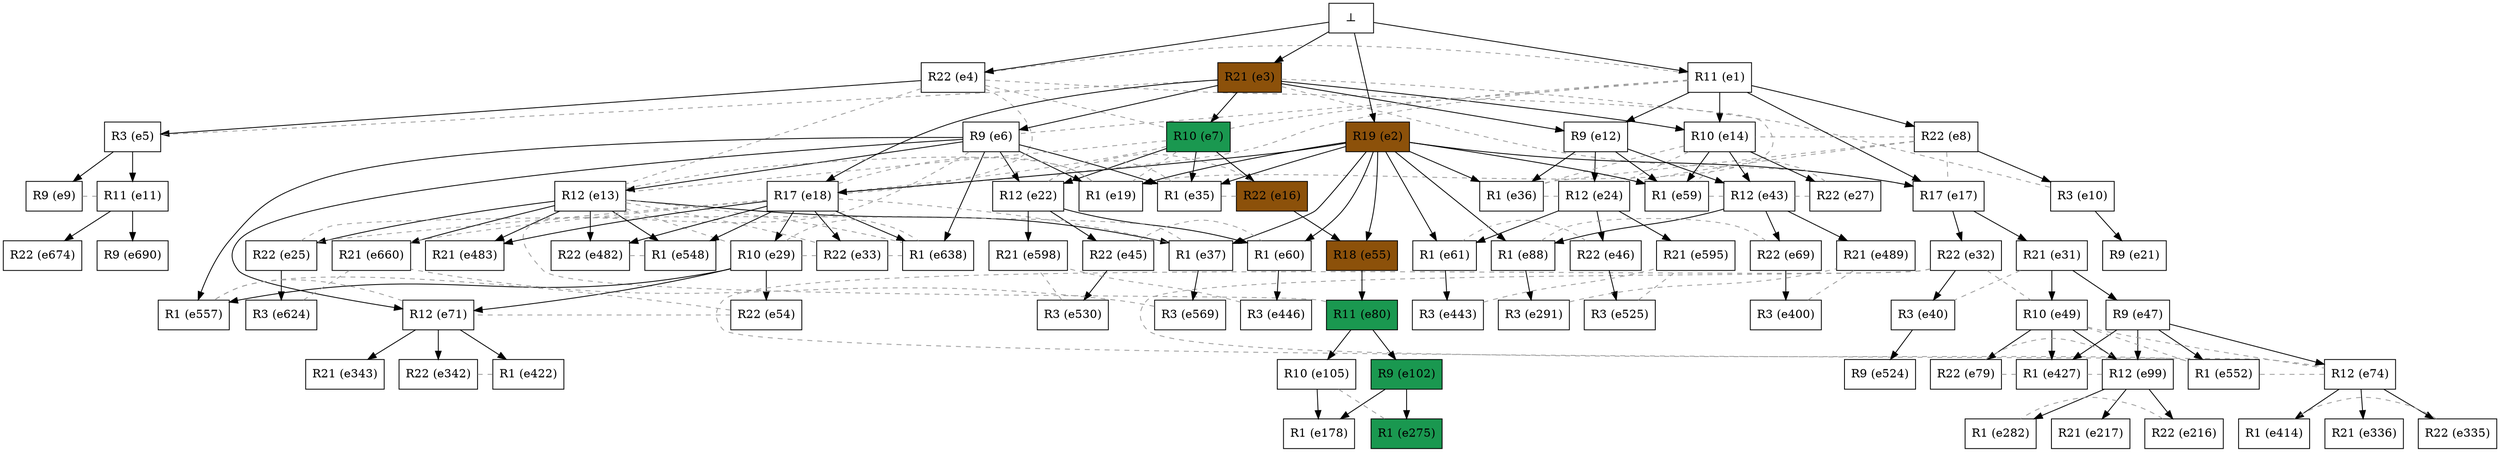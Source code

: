 digraph test {
  e4 -> e5;
  e3 -> e6;
  e3 -> e7;
  e1 -> e8;
  e5 -> e9;
  e8 -> e10;
  e5 -> e11;
  e1 -> e12;
  e3 -> e12;
  e6 -> e13;
  e1 -> e14;
  e3 -> e14;
  e7 -> e16;
  e1 -> e17;
  e2 -> e17;
  e2 -> e18;
  e3 -> e18;
  e2 -> e19;
  e6 -> e19;
  e10 -> e21;
  e6 -> e22;
  e7 -> e22;
  e12 -> e24;
  e13 -> e25;
  e14 -> e27;
  e18 -> e29;
  e17 -> e31;
  e17 -> e32;
  e18 -> e33;
  e2 -> e35;
  e6 -> e35;
  e7 -> e35;
  e2 -> e36;
  e12 -> e36;
  e2 -> e37;
  e13 -> e37;
  e32 -> e40;
  e12 -> e43;
  e14 -> e43;
  e22 -> e45;
  e24 -> e46;
  e31 -> e47;
  e31 -> e49;
  e29 -> e54;
  e2 -> e55;
  e16 -> e55;
  e2 -> e59;
  e12 -> e59;
  e14 -> e59;
  e2 -> e60;
  e22 -> e60;
  e2 -> e61;
  e24 -> e61;
  e43 -> e69;
  e6 -> e71;
  e29 -> e71;
  e47 -> e74;
  e49 -> e79;
  e55 -> e80;
  e2 -> e88;
  e43 -> e88;
  e47 -> e99;
  e49 -> e99;
  e80 -> e102;
  e80 -> e105;
  e102 -> e178;
  e105 -> e178;
  e99 -> e216;
  e99 -> e217;
  e102 -> e275;
  e99 -> e282;
  e88 -> e291;
  e74 -> e335;
  e74 -> e336;
  e71 -> e342;
  e71 -> e343;
  e69 -> e400;
  e74 -> e414;
  e71 -> e422;
  e47 -> e427;
  e49 -> e427;
  e61 -> e443;
  e60 -> e446;
  e13 -> e482;
  e18 -> e482;
  e13 -> e483;
  e18 -> e483;
  e43 -> e489;
  e40 -> e524;
  e46 -> e525;
  e45 -> e530;
  e13 -> e548;
  e18 -> e548;
  e47 -> e552;
  e6 -> e557;
  e29 -> e557;
  e37 -> e569;
  e24 -> e595;
  e22 -> e598;
  e25 -> e624;
  e6 -> e638;
  e18 -> e638;
  e13 -> e660;
  e11 -> e674;
  e11 -> e690;
  e0 -> e1;
  e0 -> e2;
  e0 -> e3;
  e0 -> e4;

//conflicts
  e1 -> e4 [arrowhead=none color=gray60 style=dashed constraint=false];
  e1 -> e6 [arrowhead=none color=gray60 style=dashed constraint=false];
  e1 -> e7 [arrowhead=none color=gray60 style=dashed constraint=false];
  e1 -> e18 [arrowhead=none color=gray60 style=dashed constraint=false];
  e3 -> e5 [arrowhead=none color=gray60 style=dashed constraint=false];
  e3 -> e10 [arrowhead=none color=gray60 style=dashed constraint=false];
  e3 -> e17 [arrowhead=none color=gray60 style=dashed constraint=false];
  e4 -> e7 [arrowhead=none color=gray60 style=dashed constraint=false];
  e4 -> e13 [arrowhead=none color=gray60 style=dashed constraint=false];
  e4 -> e18 [arrowhead=none color=gray60 style=dashed constraint=false];
  e4 -> e19 [arrowhead=none color=gray60 style=dashed constraint=false];
  e6 -> e80 [arrowhead=none color=gray60 style=dashed constraint=false];
  e7 -> e13 [arrowhead=none color=gray60 style=dashed constraint=false];
  e7 -> e18 [arrowhead=none color=gray60 style=dashed constraint=false];
  e7 -> e19 [arrowhead=none color=gray60 style=dashed constraint=false];
  e8 -> e14 [arrowhead=none color=gray60 style=dashed constraint=false];
  e8 -> e17 [arrowhead=none color=gray60 style=dashed constraint=false];
  e8 -> e24 [arrowhead=none color=gray60 style=dashed constraint=false];
  e8 -> e36 [arrowhead=none color=gray60 style=dashed constraint=false];
  e9 -> e11 [arrowhead=none color=gray60 style=dashed constraint=false];
  e13 -> e19 [arrowhead=none color=gray60 style=dashed constraint=false];
  e13 -> e29 [arrowhead=none color=gray60 style=dashed constraint=false];
  e13 -> e33 [arrowhead=none color=gray60 style=dashed constraint=false];
  e13 -> e638 [arrowhead=none color=gray60 style=dashed constraint=false];
  e14 -> e24 [arrowhead=none color=gray60 style=dashed constraint=false];
  e14 -> e36 [arrowhead=none color=gray60 style=dashed constraint=false];
  e16 -> e22 [arrowhead=none color=gray60 style=dashed constraint=false];
  e16 -> e35 [arrowhead=none color=gray60 style=dashed constraint=false];
  e18 -> e19 [arrowhead=none color=gray60 style=dashed constraint=false];
  e18 -> e25 [arrowhead=none color=gray60 style=dashed constraint=false];
  e18 -> e37 [arrowhead=none color=gray60 style=dashed constraint=false];
  e18 -> e660 [arrowhead=none color=gray60 style=dashed constraint=false];
  e22 -> e35 [arrowhead=none color=gray60 style=dashed constraint=false];
  e24 -> e36 [arrowhead=none color=gray60 style=dashed constraint=false];
  e25 -> e37 [arrowhead=none color=gray60 style=dashed constraint=false];
  e27 -> e43 [arrowhead=none color=gray60 style=dashed constraint=false];
  e27 -> e59 [arrowhead=none color=gray60 style=dashed constraint=false];
  e29 -> e33 [arrowhead=none color=gray60 style=dashed constraint=false];
  e29 -> e638 [arrowhead=none color=gray60 style=dashed constraint=false];
  e31 -> e40 [arrowhead=none color=gray60 style=dashed constraint=false];
  e32 -> e49 [arrowhead=none color=gray60 style=dashed constraint=false];
  e32 -> e74 [arrowhead=none color=gray60 style=dashed constraint=false];
  e32 -> e552 [arrowhead=none color=gray60 style=dashed constraint=false];
  e33 -> e638 [arrowhead=none color=gray60 style=dashed constraint=false];
  e43 -> e59 [arrowhead=none color=gray60 style=dashed constraint=false];
  e45 -> e60 [arrowhead=none color=gray60 style=dashed constraint=false];
  e46 -> e61 [arrowhead=none color=gray60 style=dashed constraint=false];
  e49 -> e74 [arrowhead=none color=gray60 style=dashed constraint=false];
  e49 -> e552 [arrowhead=none color=gray60 style=dashed constraint=false];
  e54 -> e71 [arrowhead=none color=gray60 style=dashed constraint=false];
  e54 -> e557 [arrowhead=none color=gray60 style=dashed constraint=false];
  e69 -> e88 [arrowhead=none color=gray60 style=dashed constraint=false];
  e71 -> e557 [arrowhead=none color=gray60 style=dashed constraint=false];
  e74 -> e552 [arrowhead=none color=gray60 style=dashed constraint=false];
  e79 -> e99 [arrowhead=none color=gray60 style=dashed constraint=false];
  e79 -> e427 [arrowhead=none color=gray60 style=dashed constraint=false];
  e99 -> e427 [arrowhead=none color=gray60 style=dashed constraint=false];
  e105 -> e275 [arrowhead=none color=gray60 style=dashed constraint=false];
  e216 -> e282 [arrowhead=none color=gray60 style=dashed constraint=false];
  e291 -> e489 [arrowhead=none color=gray60 style=dashed constraint=false];
  e335 -> e414 [arrowhead=none color=gray60 style=dashed constraint=false];
  e342 -> e422 [arrowhead=none color=gray60 style=dashed constraint=false];
  e400 -> e489 [arrowhead=none color=gray60 style=dashed constraint=false];
  e443 -> e595 [arrowhead=none color=gray60 style=dashed constraint=false];
  e446 -> e598 [arrowhead=none color=gray60 style=dashed constraint=false];
  e482 -> e548 [arrowhead=none color=gray60 style=dashed constraint=false];
  e525 -> e595 [arrowhead=none color=gray60 style=dashed constraint=false];
  e530 -> e598 [arrowhead=none color=gray60 style=dashed constraint=false];
  e569 -> e660 [arrowhead=none color=gray60 style=dashed constraint=false];
  e624 -> e660 [arrowhead=none color=gray60 style=dashed constraint=false];

  e1 [color="black" fillcolor="white:white" label="R11 (e1)" shape=box style=filled];
  e2 [color="black" fillcolor="#8c510a:#8c510a" label="R19 (e2)" shape=box style=filled];
  e3 [color="black" fillcolor="#8c510a:#8c510a" label="R21 (e3)" shape=box style=filled];
  e4 [color="black" fillcolor="white:white" label="R22 (e4)" shape=box style=filled];
  e5 [color="black" fillcolor="white:white" label="R3 (e5)" shape=box style=filled];
  e6 [color="black" fillcolor="white:white" label="R9 (e6)" shape=box style=filled];
  e7 [color="black" fillcolor="#1a9850:#1a9850" label="R10 (e7)" shape=box style=filled];
  e8 [color="black" fillcolor="white:white" label="R22 (e8)" shape=box style=filled];
  e9 [color="black" fillcolor="white:white" label="R9 (e9)" shape=box style=filled];
  e10 [color="black" fillcolor="white:white" label="R3 (e10)" shape=box style=filled];
  e11 [color="black" fillcolor="white:white" label="R11 (e11)" shape=box style=filled];
  e12 [color="black" fillcolor="white:white" label="R9 (e12)" shape=box style=filled];
  e13 [color="black" fillcolor="white:white" label="R12 (e13)" shape=box style=filled];
  e14 [color="black" fillcolor="white:white" label="R10 (e14)" shape=box style=filled];
  e16 [color="black" fillcolor="#8c510a:#8c510a" label="R22 (e16)" shape=box style=filled];
  e17 [color="black" fillcolor="white:white" label="R17 (e17)" shape=box style=filled];
  e18 [color="black" fillcolor="white:white" label="R17 (e18)" shape=box style=filled];
  e19 [color="black" fillcolor="white:white" label="R1 (e19)" shape=box style=filled];
  e21 [color="black" fillcolor="white:white" label="R9 (e21)" shape=box style=filled];
  e22 [color="black" fillcolor="white:white" label="R12 (e22)" shape=box style=filled];
  e24 [color="black" fillcolor="white:white" label="R12 (e24)" shape=box style=filled];
  e25 [color="black" fillcolor="white:white" label="R22 (e25)" shape=box style=filled];
  e27 [color="black" fillcolor="white:white" label="R22 (e27)" shape=box style=filled];
  e29 [color="black" fillcolor="white:white" label="R10 (e29)" shape=box style=filled];
  e31 [color="black" fillcolor="white:white" label="R21 (e31)" shape=box style=filled];
  e32 [color="black" fillcolor="white:white" label="R22 (e32)" shape=box style=filled];
  e33 [color="black" fillcolor="white:white" label="R22 (e33)" shape=box style=filled];
  e35 [color="black" fillcolor="white:white" label="R1 (e35)" shape=box style=filled];
  e36 [color="black" fillcolor="white:white" label="R1 (e36)" shape=box style=filled];
  e37 [color="black" fillcolor="white:white" label="R1 (e37)" shape=box style=filled];
  e40 [color="black" fillcolor="white:white" label="R3 (e40)" shape=box style=filled];
  e43 [color="black" fillcolor="white:white" label="R12 (e43)" shape=box style=filled];
  e45 [color="black" fillcolor="white:white" label="R22 (e45)" shape=box style=filled];
  e46 [color="black" fillcolor="white:white" label="R22 (e46)" shape=box style=filled];
  e47 [color="black" fillcolor="white:white" label="R9 (e47)" shape=box style=filled];
  e49 [color="black" fillcolor="white:white" label="R10 (e49)" shape=box style=filled];
  e54 [color="black" fillcolor="white:white" label="R22 (e54)" shape=box style=filled];
  e55 [color="black" fillcolor="#8c510a:#8c510a" label="R18 (e55)" shape=box style=filled];
  e59 [color="black" fillcolor="white:white" label="R1 (e59)" shape=box style=filled];
  e60 [color="black" fillcolor="white:white" label="R1 (e60)" shape=box style=filled];
  e61 [color="black" fillcolor="white:white" label="R1 (e61)" shape=box style=filled];
  e69 [color="black" fillcolor="white:white" label="R22 (e69)" shape=box style=filled];
  e71 [color="black" fillcolor="white:white" label="R12 (e71)" shape=box style=filled];
  e74 [color="black" fillcolor="white:white" label="R12 (e74)" shape=box style=filled];
  e79 [color="black" fillcolor="white:white" label="R22 (e79)" shape=box style=filled];
  e80 [color="black" fillcolor="#1a9850:#1a9850" label="R11 (e80)" shape=box style=filled];
  e88 [color="black" fillcolor="white:white" label="R1 (e88)" shape=box style=filled];
  e99 [color="black" fillcolor="white:white" label="R12 (e99)" shape=box style=filled];
  e102 [color="black" fillcolor="#1a9850:#1a9850" label="R9 (e102)" shape=box style=filled];
  e105 [color="black" fillcolor="white:white" label="R10 (e105)" shape=box style=filled];
  e178 [color="black" fillcolor="white:white" label="R1 (e178)" shape=box style=filled];
  e216 [color="black" fillcolor="white:white" label="R22 (e216)" shape=box style=filled];
  e217 [color="black" fillcolor="white:white" label="R21 (e217)" shape=box style=filled];
  e275 [color="black" fillcolor="#1a9850:#1a9850" label="R1 (e275)" shape=box style=filled];
  e282 [color="black" fillcolor="white:white" label="R1 (e282)" shape=box style=filled];
  e291 [color="black" fillcolor="white:white" label="R3 (e291)" shape=box style=filled];
  e335 [color="black" fillcolor="white:white" label="R22 (e335)" shape=box style=filled];
  e336 [color="black" fillcolor="white:white" label="R21 (e336)" shape=box style=filled];
  e342 [color="black" fillcolor="white:white" label="R22 (e342)" shape=box style=filled];
  e343 [color="black" fillcolor="white:white" label="R21 (e343)" shape=box style=filled];
  e400 [color="black" fillcolor="white:white" label="R3 (e400)" shape=box style=filled];
  e414 [color="black" fillcolor="white:white" label="R1 (e414)" shape=box style=filled];
  e422 [color="black" fillcolor="white:white" label="R1 (e422)" shape=box style=filled];
  e427 [color="black" fillcolor="white:white" label="R1 (e427)" shape=box style=filled];
  e443 [color="black" fillcolor="white:white" label="R3 (e443)" shape=box style=filled];
  e446 [color="black" fillcolor="white:white" label="R3 (e446)" shape=box style=filled];
  e482 [color="black" fillcolor="white:white" label="R22 (e482)" shape=box style=filled];
  e483 [color="black" fillcolor="white:white" label="R21 (e483)" shape=box style=filled];
  e489 [color="black" fillcolor="white:white" label="R21 (e489)" shape=box style=filled];
  e524 [color="black" fillcolor="white:white" label="R9 (e524)" shape=box style=filled];
  e525 [color="black" fillcolor="white:white" label="R3 (e525)" shape=box style=filled];
  e530 [color="black" fillcolor="white:white" label="R3 (e530)" shape=box style=filled];
  e548 [color="black" fillcolor="white:white" label="R1 (e548)" shape=box style=filled];
  e552 [color="black" fillcolor="white:white" label="R1 (e552)" shape=box style=filled];
  e557 [color="black" fillcolor="white:white" label="R1 (e557)" shape=box style=filled];
  e569 [color="black" fillcolor="white:white" label="R3 (e569)" shape=box style=filled];
  e595 [color="black" fillcolor="white:white" label="R21 (e595)" shape=box style=filled];
  e598 [color="black" fillcolor="white:white" label="R21 (e598)" shape=box style=filled];
  e624 [color="black" fillcolor="white:white" label="R3 (e624)" shape=box style=filled];
  e638 [color="black" fillcolor="white:white" label="R1 (e638)" shape=box style=filled];
  e660 [color="black" fillcolor="white:white" label="R21 (e660)" shape=box style=filled];
  e674 [color="black" fillcolor="white:white" label="R22 (e674)" shape=box style=filled];
  e690 [color="black" fillcolor="white:white" label="R9 (e690)" shape=box style=filled];
  e0 [fillcolor="white" label="⊥" shape=box style=filled];
}
